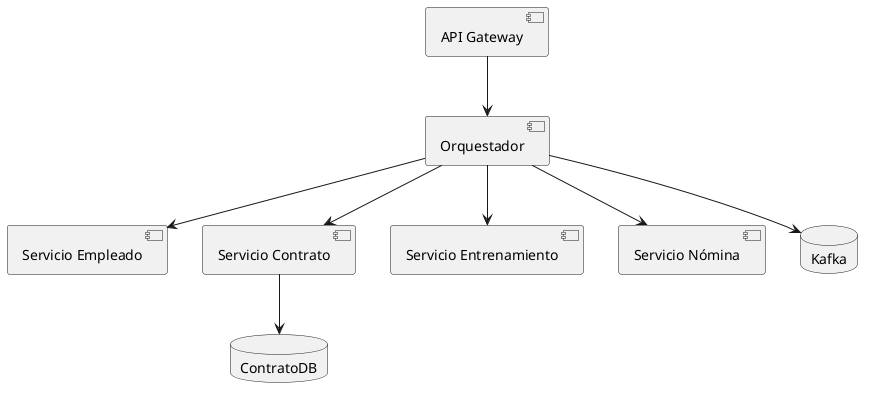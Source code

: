 @startuml
' Vista de componentes del sistema
component "API Gateway" as APIGateway
component Orquestador
component "Servicio Empleado" as ServicioEmpleado
component "Servicio Contrato" as ServicioContrato
database ContratoDB
component "Servicio Entrenamiento" as ServicioEntrenamiento
component "Servicio Nómina" as ServicioNomina
database Kafka
APIGateway --> Orquestador
Orquestador --> ServicioEmpleado
Orquestador --> ServicioContrato
ServicioContrato --> ContratoDB
Orquestador --> ServicioEntrenamiento
Orquestador --> ServicioNomina
Orquestador --> Kafka
@enduml
